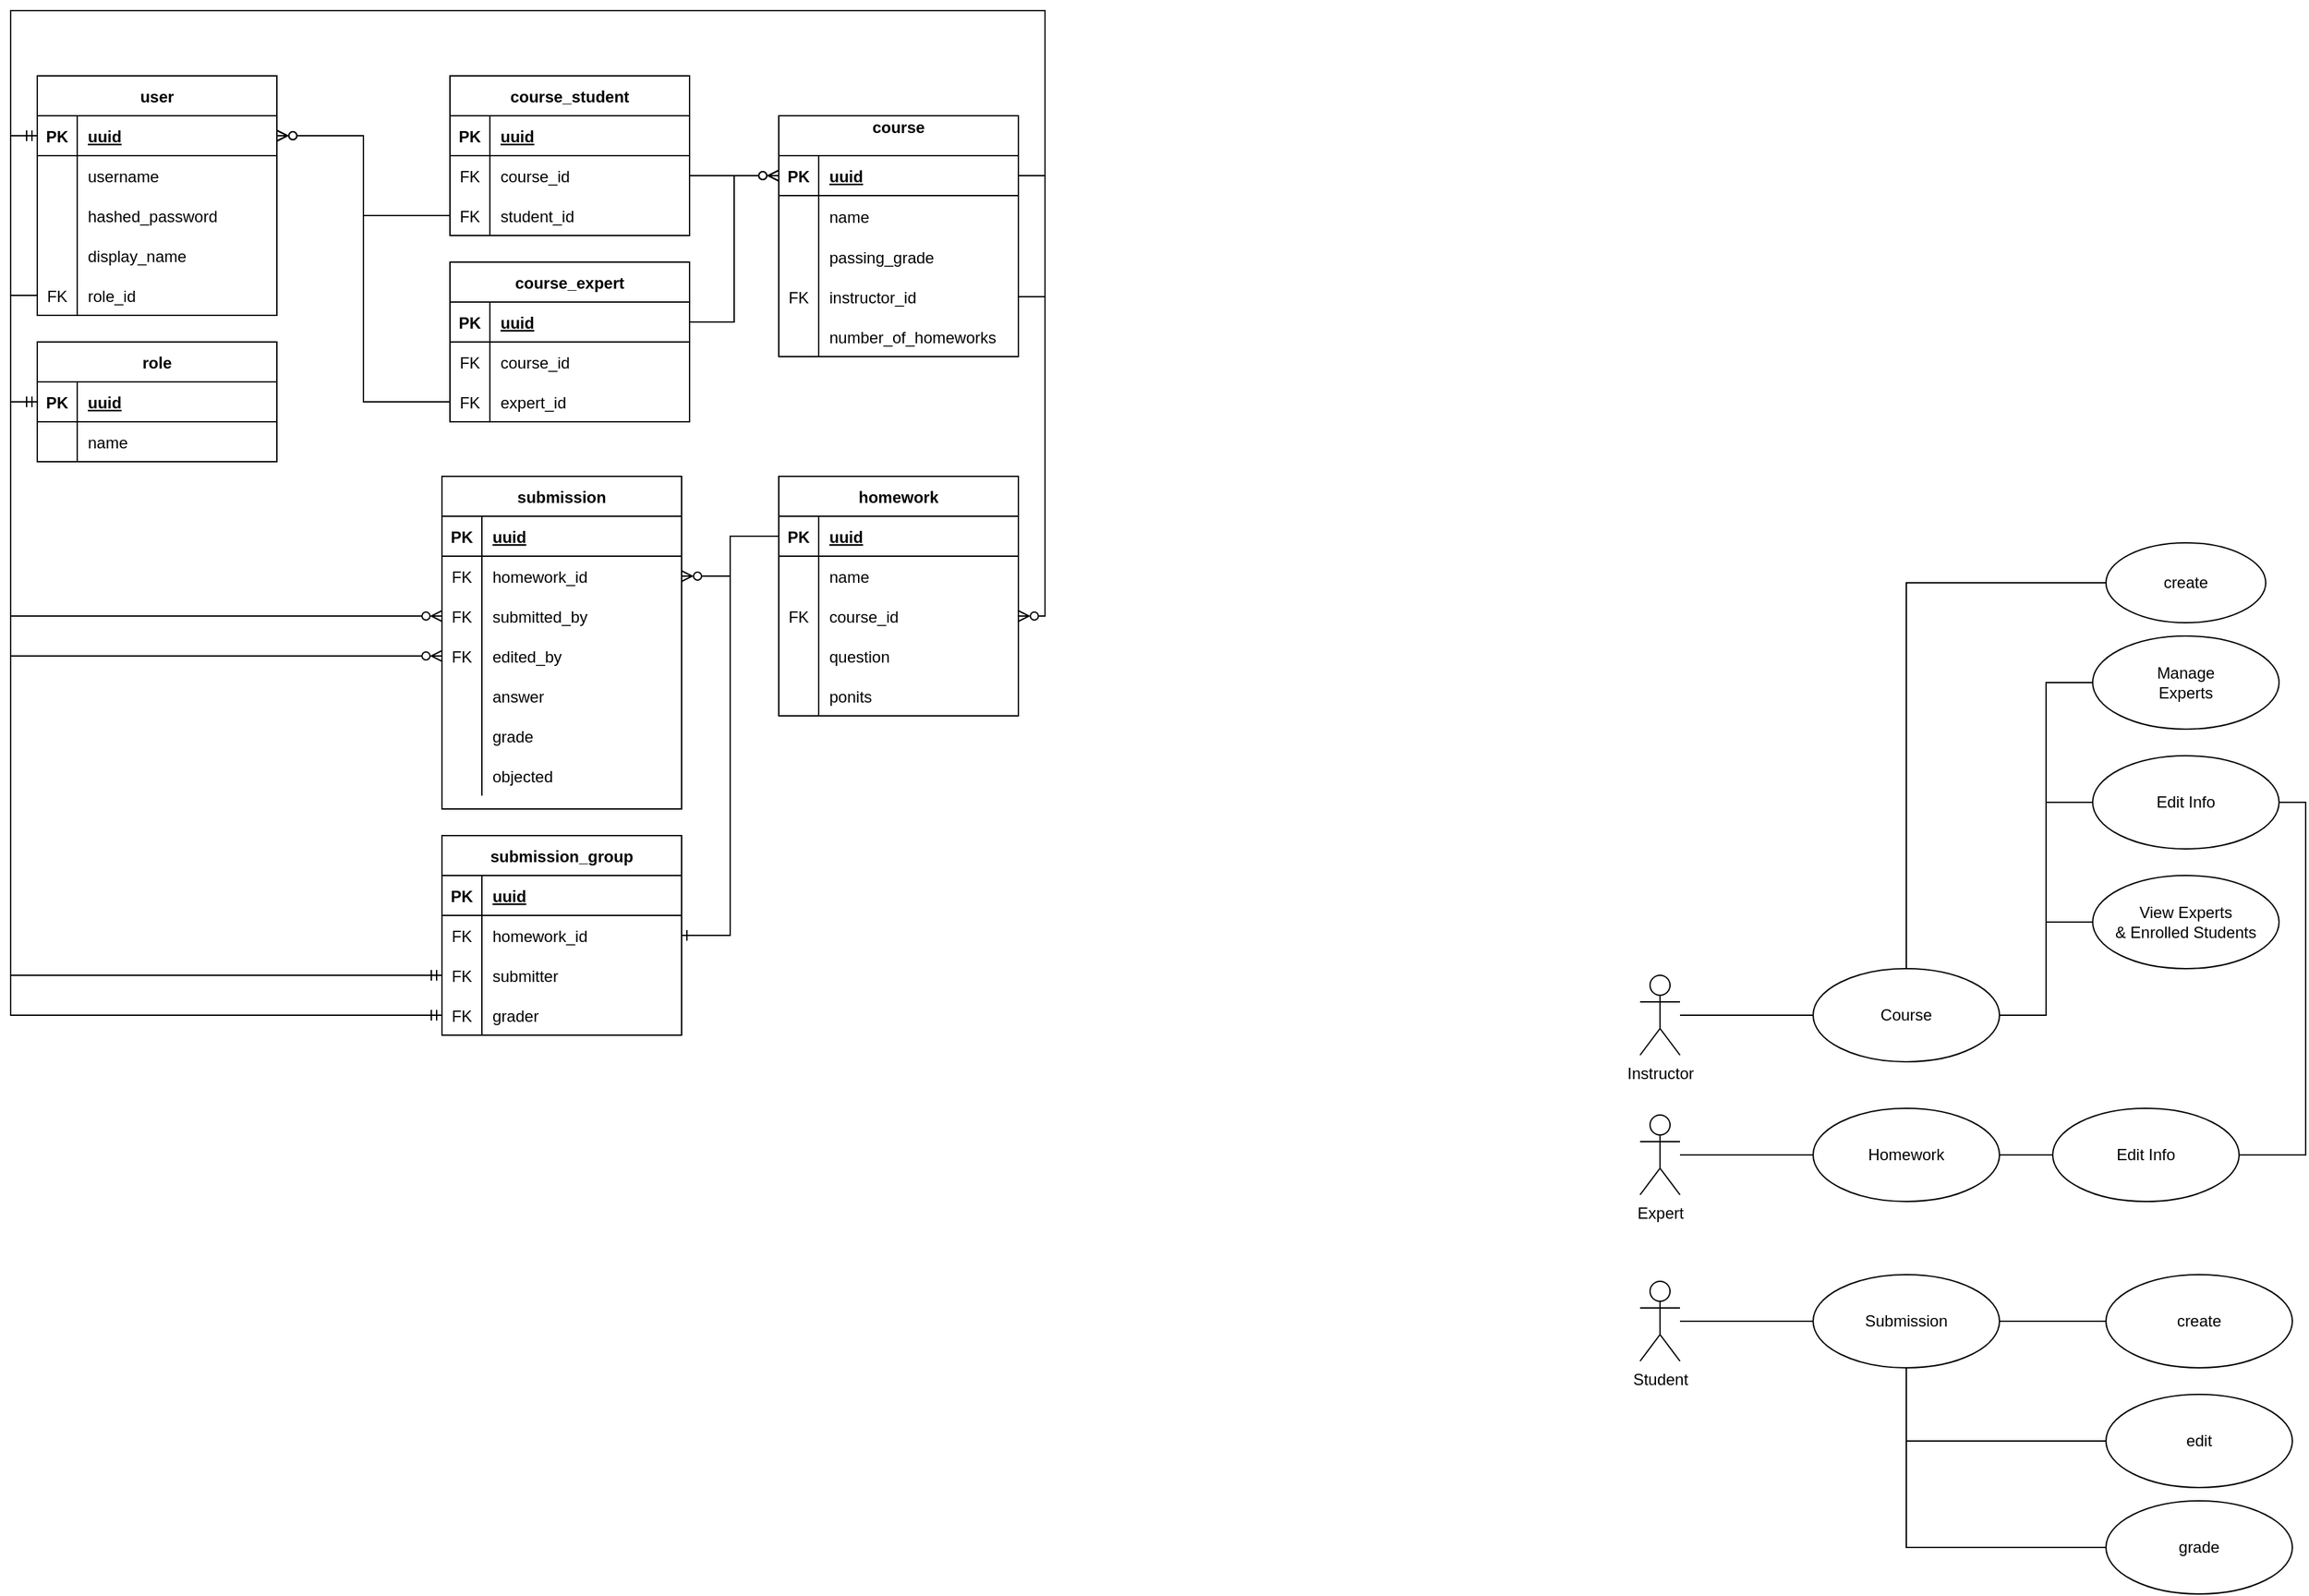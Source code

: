 <mxfile version="20.7.4" type="device"><diagram id="tKeCWXlQhUnRT02YPwnr" name="Page-1"><mxGraphModel dx="1004" dy="656" grid="1" gridSize="10" guides="1" tooltips="1" connect="1" arrows="1" fold="1" page="1" pageScale="1" pageWidth="3300" pageHeight="2339" math="0" shadow="0"><root><mxCell id="0"/><mxCell id="1" parent="0"/><mxCell id="A6r-sDMCDDvzHQG4aJz3-1" value="user" style="shape=table;startSize=30;container=1;collapsible=1;childLayout=tableLayout;fixedRows=1;rowLines=0;fontStyle=1;align=center;resizeLast=1;" parent="1" vertex="1"><mxGeometry x="206" y="89" width="180" height="180" as="geometry"/></mxCell><mxCell id="A6r-sDMCDDvzHQG4aJz3-2" value="" style="shape=tableRow;horizontal=0;startSize=0;swimlaneHead=0;swimlaneBody=0;fillColor=none;collapsible=0;dropTarget=0;points=[[0,0.5],[1,0.5]];portConstraint=eastwest;top=0;left=0;right=0;bottom=1;" parent="A6r-sDMCDDvzHQG4aJz3-1" vertex="1"><mxGeometry y="30" width="180" height="30" as="geometry"/></mxCell><mxCell id="A6r-sDMCDDvzHQG4aJz3-3" value="PK" style="shape=partialRectangle;connectable=0;fillColor=none;top=0;left=0;bottom=0;right=0;fontStyle=1;overflow=hidden;" parent="A6r-sDMCDDvzHQG4aJz3-2" vertex="1"><mxGeometry width="30" height="30" as="geometry"><mxRectangle width="30" height="30" as="alternateBounds"/></mxGeometry></mxCell><mxCell id="A6r-sDMCDDvzHQG4aJz3-4" value="uuid" style="shape=partialRectangle;connectable=0;fillColor=none;top=0;left=0;bottom=0;right=0;align=left;spacingLeft=6;fontStyle=5;overflow=hidden;" parent="A6r-sDMCDDvzHQG4aJz3-2" vertex="1"><mxGeometry x="30" width="150" height="30" as="geometry"><mxRectangle width="150" height="30" as="alternateBounds"/></mxGeometry></mxCell><mxCell id="A6r-sDMCDDvzHQG4aJz3-5" value="" style="shape=tableRow;horizontal=0;startSize=0;swimlaneHead=0;swimlaneBody=0;fillColor=none;collapsible=0;dropTarget=0;points=[[0,0.5],[1,0.5]];portConstraint=eastwest;top=0;left=0;right=0;bottom=0;" parent="A6r-sDMCDDvzHQG4aJz3-1" vertex="1"><mxGeometry y="60" width="180" height="30" as="geometry"/></mxCell><mxCell id="A6r-sDMCDDvzHQG4aJz3-6" value="" style="shape=partialRectangle;connectable=0;fillColor=none;top=0;left=0;bottom=0;right=0;editable=1;overflow=hidden;" parent="A6r-sDMCDDvzHQG4aJz3-5" vertex="1"><mxGeometry width="30" height="30" as="geometry"><mxRectangle width="30" height="30" as="alternateBounds"/></mxGeometry></mxCell><mxCell id="A6r-sDMCDDvzHQG4aJz3-7" value="username" style="shape=partialRectangle;connectable=0;fillColor=none;top=0;left=0;bottom=0;right=0;align=left;spacingLeft=6;overflow=hidden;" parent="A6r-sDMCDDvzHQG4aJz3-5" vertex="1"><mxGeometry x="30" width="150" height="30" as="geometry"><mxRectangle width="150" height="30" as="alternateBounds"/></mxGeometry></mxCell><mxCell id="A6r-sDMCDDvzHQG4aJz3-8" value="" style="shape=tableRow;horizontal=0;startSize=0;swimlaneHead=0;swimlaneBody=0;fillColor=none;collapsible=0;dropTarget=0;points=[[0,0.5],[1,0.5]];portConstraint=eastwest;top=0;left=0;right=0;bottom=0;" parent="A6r-sDMCDDvzHQG4aJz3-1" vertex="1"><mxGeometry y="90" width="180" height="30" as="geometry"/></mxCell><mxCell id="A6r-sDMCDDvzHQG4aJz3-9" value="" style="shape=partialRectangle;connectable=0;fillColor=none;top=0;left=0;bottom=0;right=0;editable=1;overflow=hidden;" parent="A6r-sDMCDDvzHQG4aJz3-8" vertex="1"><mxGeometry width="30" height="30" as="geometry"><mxRectangle width="30" height="30" as="alternateBounds"/></mxGeometry></mxCell><mxCell id="A6r-sDMCDDvzHQG4aJz3-10" value="hashed_password" style="shape=partialRectangle;connectable=0;fillColor=none;top=0;left=0;bottom=0;right=0;align=left;spacingLeft=6;overflow=hidden;" parent="A6r-sDMCDDvzHQG4aJz3-8" vertex="1"><mxGeometry x="30" width="150" height="30" as="geometry"><mxRectangle width="150" height="30" as="alternateBounds"/></mxGeometry></mxCell><mxCell id="A6r-sDMCDDvzHQG4aJz3-11" value="" style="shape=tableRow;horizontal=0;startSize=0;swimlaneHead=0;swimlaneBody=0;fillColor=none;collapsible=0;dropTarget=0;points=[[0,0.5],[1,0.5]];portConstraint=eastwest;top=0;left=0;right=0;bottom=0;" parent="A6r-sDMCDDvzHQG4aJz3-1" vertex="1"><mxGeometry y="120" width="180" height="30" as="geometry"/></mxCell><mxCell id="A6r-sDMCDDvzHQG4aJz3-12" value="" style="shape=partialRectangle;connectable=0;fillColor=none;top=0;left=0;bottom=0;right=0;editable=1;overflow=hidden;" parent="A6r-sDMCDDvzHQG4aJz3-11" vertex="1"><mxGeometry width="30" height="30" as="geometry"><mxRectangle width="30" height="30" as="alternateBounds"/></mxGeometry></mxCell><mxCell id="A6r-sDMCDDvzHQG4aJz3-13" value="display_name" style="shape=partialRectangle;connectable=0;fillColor=none;top=0;left=0;bottom=0;right=0;align=left;spacingLeft=6;overflow=hidden;" parent="A6r-sDMCDDvzHQG4aJz3-11" vertex="1"><mxGeometry x="30" width="150" height="30" as="geometry"><mxRectangle width="150" height="30" as="alternateBounds"/></mxGeometry></mxCell><mxCell id="A6r-sDMCDDvzHQG4aJz3-14" style="shape=tableRow;horizontal=0;startSize=0;swimlaneHead=0;swimlaneBody=0;fillColor=none;collapsible=0;dropTarget=0;points=[[0,0.5],[1,0.5]];portConstraint=eastwest;top=0;left=0;right=0;bottom=0;" parent="A6r-sDMCDDvzHQG4aJz3-1" vertex="1"><mxGeometry y="150" width="180" height="30" as="geometry"/></mxCell><mxCell id="A6r-sDMCDDvzHQG4aJz3-15" value="FK" style="shape=partialRectangle;connectable=0;fillColor=none;top=0;left=0;bottom=0;right=0;editable=1;overflow=hidden;" parent="A6r-sDMCDDvzHQG4aJz3-14" vertex="1"><mxGeometry width="30" height="30" as="geometry"><mxRectangle width="30" height="30" as="alternateBounds"/></mxGeometry></mxCell><mxCell id="A6r-sDMCDDvzHQG4aJz3-16" value="role_id" style="shape=partialRectangle;connectable=0;fillColor=none;top=0;left=0;bottom=0;right=0;align=left;spacingLeft=6;overflow=hidden;" parent="A6r-sDMCDDvzHQG4aJz3-14" vertex="1"><mxGeometry x="30" width="150" height="30" as="geometry"><mxRectangle width="150" height="30" as="alternateBounds"/></mxGeometry></mxCell><mxCell id="A6r-sDMCDDvzHQG4aJz3-17" value="role" style="shape=table;startSize=30;container=1;collapsible=1;childLayout=tableLayout;fixedRows=1;rowLines=0;fontStyle=1;align=center;resizeLast=1;" parent="1" vertex="1"><mxGeometry x="206" y="289" width="180" height="90" as="geometry"/></mxCell><mxCell id="A6r-sDMCDDvzHQG4aJz3-18" value="" style="shape=tableRow;horizontal=0;startSize=0;swimlaneHead=0;swimlaneBody=0;fillColor=none;collapsible=0;dropTarget=0;points=[[0,0.5],[1,0.5]];portConstraint=eastwest;top=0;left=0;right=0;bottom=1;" parent="A6r-sDMCDDvzHQG4aJz3-17" vertex="1"><mxGeometry y="30" width="180" height="30" as="geometry"/></mxCell><mxCell id="A6r-sDMCDDvzHQG4aJz3-19" value="PK" style="shape=partialRectangle;connectable=0;fillColor=none;top=0;left=0;bottom=0;right=0;fontStyle=1;overflow=hidden;" parent="A6r-sDMCDDvzHQG4aJz3-18" vertex="1"><mxGeometry width="30" height="30" as="geometry"><mxRectangle width="30" height="30" as="alternateBounds"/></mxGeometry></mxCell><mxCell id="A6r-sDMCDDvzHQG4aJz3-20" value="uuid" style="shape=partialRectangle;connectable=0;fillColor=none;top=0;left=0;bottom=0;right=0;align=left;spacingLeft=6;fontStyle=5;overflow=hidden;" parent="A6r-sDMCDDvzHQG4aJz3-18" vertex="1"><mxGeometry x="30" width="150" height="30" as="geometry"><mxRectangle width="150" height="30" as="alternateBounds"/></mxGeometry></mxCell><mxCell id="A6r-sDMCDDvzHQG4aJz3-21" value="" style="shape=tableRow;horizontal=0;startSize=0;swimlaneHead=0;swimlaneBody=0;fillColor=none;collapsible=0;dropTarget=0;points=[[0,0.5],[1,0.5]];portConstraint=eastwest;top=0;left=0;right=0;bottom=0;" parent="A6r-sDMCDDvzHQG4aJz3-17" vertex="1"><mxGeometry y="60" width="180" height="30" as="geometry"/></mxCell><mxCell id="A6r-sDMCDDvzHQG4aJz3-22" value="" style="shape=partialRectangle;connectable=0;fillColor=none;top=0;left=0;bottom=0;right=0;editable=1;overflow=hidden;" parent="A6r-sDMCDDvzHQG4aJz3-21" vertex="1"><mxGeometry width="30" height="30" as="geometry"><mxRectangle width="30" height="30" as="alternateBounds"/></mxGeometry></mxCell><mxCell id="A6r-sDMCDDvzHQG4aJz3-23" value="name" style="shape=partialRectangle;connectable=0;fillColor=none;top=0;left=0;bottom=0;right=0;align=left;spacingLeft=6;overflow=hidden;" parent="A6r-sDMCDDvzHQG4aJz3-21" vertex="1"><mxGeometry x="30" width="150" height="30" as="geometry"><mxRectangle width="150" height="30" as="alternateBounds"/></mxGeometry></mxCell><mxCell id="A6r-sDMCDDvzHQG4aJz3-31" value="course&#10;" style="shape=table;startSize=30;container=1;collapsible=1;childLayout=tableLayout;fixedRows=1;rowLines=0;fontStyle=1;align=center;resizeLast=1;" parent="1" vertex="1"><mxGeometry x="763" y="119" width="180" height="181" as="geometry"/></mxCell><mxCell id="A6r-sDMCDDvzHQG4aJz3-32" value="" style="shape=tableRow;horizontal=0;startSize=0;swimlaneHead=0;swimlaneBody=0;fillColor=none;collapsible=0;dropTarget=0;points=[[0,0.5],[1,0.5]];portConstraint=eastwest;top=0;left=0;right=0;bottom=1;" parent="A6r-sDMCDDvzHQG4aJz3-31" vertex="1"><mxGeometry y="30" width="180" height="30" as="geometry"/></mxCell><mxCell id="A6r-sDMCDDvzHQG4aJz3-33" value="PK" style="shape=partialRectangle;connectable=0;fillColor=none;top=0;left=0;bottom=0;right=0;fontStyle=1;overflow=hidden;" parent="A6r-sDMCDDvzHQG4aJz3-32" vertex="1"><mxGeometry width="30" height="30" as="geometry"><mxRectangle width="30" height="30" as="alternateBounds"/></mxGeometry></mxCell><mxCell id="A6r-sDMCDDvzHQG4aJz3-34" value="uuid" style="shape=partialRectangle;connectable=0;fillColor=none;top=0;left=0;bottom=0;right=0;align=left;spacingLeft=6;fontStyle=5;overflow=hidden;" parent="A6r-sDMCDDvzHQG4aJz3-32" vertex="1"><mxGeometry x="30" width="150" height="30" as="geometry"><mxRectangle width="150" height="30" as="alternateBounds"/></mxGeometry></mxCell><mxCell id="A6r-sDMCDDvzHQG4aJz3-35" value="" style="shape=tableRow;horizontal=0;startSize=0;swimlaneHead=0;swimlaneBody=0;fillColor=none;collapsible=0;dropTarget=0;points=[[0,0.5],[1,0.5]];portConstraint=eastwest;top=0;left=0;right=0;bottom=0;" parent="A6r-sDMCDDvzHQG4aJz3-31" vertex="1"><mxGeometry y="60" width="180" height="31" as="geometry"/></mxCell><mxCell id="A6r-sDMCDDvzHQG4aJz3-36" value="" style="shape=partialRectangle;connectable=0;fillColor=none;top=0;left=0;bottom=0;right=0;editable=1;overflow=hidden;" parent="A6r-sDMCDDvzHQG4aJz3-35" vertex="1"><mxGeometry width="30" height="31" as="geometry"><mxRectangle width="30" height="31" as="alternateBounds"/></mxGeometry></mxCell><mxCell id="A6r-sDMCDDvzHQG4aJz3-37" value="name" style="shape=partialRectangle;connectable=0;fillColor=none;top=0;left=0;bottom=0;right=0;align=left;spacingLeft=6;overflow=hidden;" parent="A6r-sDMCDDvzHQG4aJz3-35" vertex="1"><mxGeometry x="30" width="150" height="31" as="geometry"><mxRectangle width="150" height="31" as="alternateBounds"/></mxGeometry></mxCell><mxCell id="_UgWZKXhQteQjIG4ztjj-4" style="shape=tableRow;horizontal=0;startSize=0;swimlaneHead=0;swimlaneBody=0;fillColor=none;collapsible=0;dropTarget=0;points=[[0,0.5],[1,0.5]];portConstraint=eastwest;top=0;left=0;right=0;bottom=0;" parent="A6r-sDMCDDvzHQG4aJz3-31" vertex="1"><mxGeometry y="91" width="180" height="30" as="geometry"/></mxCell><mxCell id="_UgWZKXhQteQjIG4ztjj-5" style="shape=partialRectangle;connectable=0;fillColor=none;top=0;left=0;bottom=0;right=0;editable=1;overflow=hidden;" parent="_UgWZKXhQteQjIG4ztjj-4" vertex="1"><mxGeometry width="30" height="30" as="geometry"><mxRectangle width="30" height="30" as="alternateBounds"/></mxGeometry></mxCell><mxCell id="_UgWZKXhQteQjIG4ztjj-6" value="passing_grade" style="shape=partialRectangle;connectable=0;fillColor=none;top=0;left=0;bottom=0;right=0;align=left;spacingLeft=6;overflow=hidden;" parent="_UgWZKXhQteQjIG4ztjj-4" vertex="1"><mxGeometry x="30" width="150" height="30" as="geometry"><mxRectangle width="150" height="30" as="alternateBounds"/></mxGeometry></mxCell><mxCell id="_UgWZKXhQteQjIG4ztjj-7" style="shape=tableRow;horizontal=0;startSize=0;swimlaneHead=0;swimlaneBody=0;fillColor=none;collapsible=0;dropTarget=0;points=[[0,0.5],[1,0.5]];portConstraint=eastwest;top=0;left=0;right=0;bottom=0;" parent="A6r-sDMCDDvzHQG4aJz3-31" vertex="1"><mxGeometry y="121" width="180" height="30" as="geometry"/></mxCell><mxCell id="_UgWZKXhQteQjIG4ztjj-8" value="FK" style="shape=partialRectangle;connectable=0;fillColor=none;top=0;left=0;bottom=0;right=0;editable=1;overflow=hidden;" parent="_UgWZKXhQteQjIG4ztjj-7" vertex="1"><mxGeometry width="30" height="30" as="geometry"><mxRectangle width="30" height="30" as="alternateBounds"/></mxGeometry></mxCell><mxCell id="_UgWZKXhQteQjIG4ztjj-9" value="instructor_id" style="shape=partialRectangle;connectable=0;fillColor=none;top=0;left=0;bottom=0;right=0;align=left;spacingLeft=6;overflow=hidden;" parent="_UgWZKXhQteQjIG4ztjj-7" vertex="1"><mxGeometry x="30" width="150" height="30" as="geometry"><mxRectangle width="150" height="30" as="alternateBounds"/></mxGeometry></mxCell><mxCell id="_UgWZKXhQteQjIG4ztjj-11" style="shape=tableRow;horizontal=0;startSize=0;swimlaneHead=0;swimlaneBody=0;fillColor=none;collapsible=0;dropTarget=0;points=[[0,0.5],[1,0.5]];portConstraint=eastwest;top=0;left=0;right=0;bottom=0;" parent="A6r-sDMCDDvzHQG4aJz3-31" vertex="1"><mxGeometry y="151" width="180" height="30" as="geometry"/></mxCell><mxCell id="_UgWZKXhQteQjIG4ztjj-12" style="shape=partialRectangle;connectable=0;fillColor=none;top=0;left=0;bottom=0;right=0;editable=1;overflow=hidden;" parent="_UgWZKXhQteQjIG4ztjj-11" vertex="1"><mxGeometry width="30" height="30" as="geometry"><mxRectangle width="30" height="30" as="alternateBounds"/></mxGeometry></mxCell><mxCell id="_UgWZKXhQteQjIG4ztjj-13" value="number_of_homeworks" style="shape=partialRectangle;connectable=0;fillColor=none;top=0;left=0;bottom=0;right=0;align=left;spacingLeft=6;overflow=hidden;" parent="_UgWZKXhQteQjIG4ztjj-11" vertex="1"><mxGeometry x="30" width="150" height="30" as="geometry"><mxRectangle width="150" height="30" as="alternateBounds"/></mxGeometry></mxCell><mxCell id="A6r-sDMCDDvzHQG4aJz3-44" value="course_student" style="shape=table;startSize=30;container=1;collapsible=1;childLayout=tableLayout;fixedRows=1;rowLines=0;fontStyle=1;align=center;resizeLast=1;" parent="1" vertex="1"><mxGeometry x="516" y="89" width="180" height="120" as="geometry"/></mxCell><mxCell id="A6r-sDMCDDvzHQG4aJz3-45" value="" style="shape=tableRow;horizontal=0;startSize=0;swimlaneHead=0;swimlaneBody=0;fillColor=none;collapsible=0;dropTarget=0;points=[[0,0.5],[1,0.5]];portConstraint=eastwest;top=0;left=0;right=0;bottom=1;" parent="A6r-sDMCDDvzHQG4aJz3-44" vertex="1"><mxGeometry y="30" width="180" height="30" as="geometry"/></mxCell><mxCell id="A6r-sDMCDDvzHQG4aJz3-46" value="PK" style="shape=partialRectangle;connectable=0;fillColor=none;top=0;left=0;bottom=0;right=0;fontStyle=1;overflow=hidden;" parent="A6r-sDMCDDvzHQG4aJz3-45" vertex="1"><mxGeometry width="30" height="30" as="geometry"><mxRectangle width="30" height="30" as="alternateBounds"/></mxGeometry></mxCell><mxCell id="A6r-sDMCDDvzHQG4aJz3-47" value="uuid" style="shape=partialRectangle;connectable=0;fillColor=none;top=0;left=0;bottom=0;right=0;align=left;spacingLeft=6;fontStyle=5;overflow=hidden;" parent="A6r-sDMCDDvzHQG4aJz3-45" vertex="1"><mxGeometry x="30" width="150" height="30" as="geometry"><mxRectangle width="150" height="30" as="alternateBounds"/></mxGeometry></mxCell><mxCell id="A6r-sDMCDDvzHQG4aJz3-48" value="" style="shape=tableRow;horizontal=0;startSize=0;swimlaneHead=0;swimlaneBody=0;fillColor=none;collapsible=0;dropTarget=0;points=[[0,0.5],[1,0.5]];portConstraint=eastwest;top=0;left=0;right=0;bottom=0;" parent="A6r-sDMCDDvzHQG4aJz3-44" vertex="1"><mxGeometry y="60" width="180" height="30" as="geometry"/></mxCell><mxCell id="A6r-sDMCDDvzHQG4aJz3-49" value="FK" style="shape=partialRectangle;connectable=0;fillColor=none;top=0;left=0;bottom=0;right=0;editable=1;overflow=hidden;" parent="A6r-sDMCDDvzHQG4aJz3-48" vertex="1"><mxGeometry width="30" height="30" as="geometry"><mxRectangle width="30" height="30" as="alternateBounds"/></mxGeometry></mxCell><mxCell id="A6r-sDMCDDvzHQG4aJz3-50" value="course_id" style="shape=partialRectangle;connectable=0;fillColor=none;top=0;left=0;bottom=0;right=0;align=left;spacingLeft=6;overflow=hidden;" parent="A6r-sDMCDDvzHQG4aJz3-48" vertex="1"><mxGeometry x="30" width="150" height="30" as="geometry"><mxRectangle width="150" height="30" as="alternateBounds"/></mxGeometry></mxCell><mxCell id="A6r-sDMCDDvzHQG4aJz3-51" value="" style="shape=tableRow;horizontal=0;startSize=0;swimlaneHead=0;swimlaneBody=0;fillColor=none;collapsible=0;dropTarget=0;points=[[0,0.5],[1,0.5]];portConstraint=eastwest;top=0;left=0;right=0;bottom=0;" parent="A6r-sDMCDDvzHQG4aJz3-44" vertex="1"><mxGeometry y="90" width="180" height="30" as="geometry"/></mxCell><mxCell id="A6r-sDMCDDvzHQG4aJz3-52" value="FK" style="shape=partialRectangle;connectable=0;fillColor=none;top=0;left=0;bottom=0;right=0;editable=1;overflow=hidden;" parent="A6r-sDMCDDvzHQG4aJz3-51" vertex="1"><mxGeometry width="30" height="30" as="geometry"><mxRectangle width="30" height="30" as="alternateBounds"/></mxGeometry></mxCell><mxCell id="A6r-sDMCDDvzHQG4aJz3-53" value="student_id" style="shape=partialRectangle;connectable=0;fillColor=none;top=0;left=0;bottom=0;right=0;align=left;spacingLeft=6;overflow=hidden;" parent="A6r-sDMCDDvzHQG4aJz3-51" vertex="1"><mxGeometry x="30" width="150" height="30" as="geometry"><mxRectangle width="150" height="30" as="alternateBounds"/></mxGeometry></mxCell><mxCell id="A6r-sDMCDDvzHQG4aJz3-57" value="course_expert" style="shape=table;startSize=30;container=1;collapsible=1;childLayout=tableLayout;fixedRows=1;rowLines=0;fontStyle=1;align=center;resizeLast=1;" parent="1" vertex="1"><mxGeometry x="516" y="229" width="180" height="120" as="geometry"/></mxCell><mxCell id="A6r-sDMCDDvzHQG4aJz3-58" value="" style="shape=tableRow;horizontal=0;startSize=0;swimlaneHead=0;swimlaneBody=0;fillColor=none;collapsible=0;dropTarget=0;points=[[0,0.5],[1,0.5]];portConstraint=eastwest;top=0;left=0;right=0;bottom=1;" parent="A6r-sDMCDDvzHQG4aJz3-57" vertex="1"><mxGeometry y="30" width="180" height="30" as="geometry"/></mxCell><mxCell id="A6r-sDMCDDvzHQG4aJz3-59" value="PK" style="shape=partialRectangle;connectable=0;fillColor=none;top=0;left=0;bottom=0;right=0;fontStyle=1;overflow=hidden;" parent="A6r-sDMCDDvzHQG4aJz3-58" vertex="1"><mxGeometry width="30" height="30" as="geometry"><mxRectangle width="30" height="30" as="alternateBounds"/></mxGeometry></mxCell><mxCell id="A6r-sDMCDDvzHQG4aJz3-60" value="uuid" style="shape=partialRectangle;connectable=0;fillColor=none;top=0;left=0;bottom=0;right=0;align=left;spacingLeft=6;fontStyle=5;overflow=hidden;" parent="A6r-sDMCDDvzHQG4aJz3-58" vertex="1"><mxGeometry x="30" width="150" height="30" as="geometry"><mxRectangle width="150" height="30" as="alternateBounds"/></mxGeometry></mxCell><mxCell id="A6r-sDMCDDvzHQG4aJz3-61" value="" style="shape=tableRow;horizontal=0;startSize=0;swimlaneHead=0;swimlaneBody=0;fillColor=none;collapsible=0;dropTarget=0;points=[[0,0.5],[1,0.5]];portConstraint=eastwest;top=0;left=0;right=0;bottom=0;" parent="A6r-sDMCDDvzHQG4aJz3-57" vertex="1"><mxGeometry y="60" width="180" height="30" as="geometry"/></mxCell><mxCell id="A6r-sDMCDDvzHQG4aJz3-62" value="FK" style="shape=partialRectangle;connectable=0;fillColor=none;top=0;left=0;bottom=0;right=0;editable=1;overflow=hidden;" parent="A6r-sDMCDDvzHQG4aJz3-61" vertex="1"><mxGeometry width="30" height="30" as="geometry"><mxRectangle width="30" height="30" as="alternateBounds"/></mxGeometry></mxCell><mxCell id="A6r-sDMCDDvzHQG4aJz3-63" value="course_id" style="shape=partialRectangle;connectable=0;fillColor=none;top=0;left=0;bottom=0;right=0;align=left;spacingLeft=6;overflow=hidden;" parent="A6r-sDMCDDvzHQG4aJz3-61" vertex="1"><mxGeometry x="30" width="150" height="30" as="geometry"><mxRectangle width="150" height="30" as="alternateBounds"/></mxGeometry></mxCell><mxCell id="A6r-sDMCDDvzHQG4aJz3-64" value="" style="shape=tableRow;horizontal=0;startSize=0;swimlaneHead=0;swimlaneBody=0;fillColor=none;collapsible=0;dropTarget=0;points=[[0,0.5],[1,0.5]];portConstraint=eastwest;top=0;left=0;right=0;bottom=0;" parent="A6r-sDMCDDvzHQG4aJz3-57" vertex="1"><mxGeometry y="90" width="180" height="30" as="geometry"/></mxCell><mxCell id="A6r-sDMCDDvzHQG4aJz3-65" value="FK" style="shape=partialRectangle;connectable=0;fillColor=none;top=0;left=0;bottom=0;right=0;editable=1;overflow=hidden;" parent="A6r-sDMCDDvzHQG4aJz3-64" vertex="1"><mxGeometry width="30" height="30" as="geometry"><mxRectangle width="30" height="30" as="alternateBounds"/></mxGeometry></mxCell><mxCell id="A6r-sDMCDDvzHQG4aJz3-66" value="expert_id" style="shape=partialRectangle;connectable=0;fillColor=none;top=0;left=0;bottom=0;right=0;align=left;spacingLeft=6;overflow=hidden;" parent="A6r-sDMCDDvzHQG4aJz3-64" vertex="1"><mxGeometry x="30" width="150" height="30" as="geometry"><mxRectangle width="150" height="30" as="alternateBounds"/></mxGeometry></mxCell><mxCell id="A6r-sDMCDDvzHQG4aJz3-70" style="edgeStyle=orthogonalEdgeStyle;rounded=0;orthogonalLoop=1;jettySize=auto;html=1;exitX=1;exitY=0.5;exitDx=0;exitDy=0;entryX=0;entryY=0.5;entryDx=0;entryDy=0;endArrow=ERzeroToMany;endFill=0;" parent="1" source="A6r-sDMCDDvzHQG4aJz3-48" target="A6r-sDMCDDvzHQG4aJz3-32" edge="1"><mxGeometry relative="1" as="geometry"/></mxCell><mxCell id="A6r-sDMCDDvzHQG4aJz3-71" style="edgeStyle=orthogonalEdgeStyle;rounded=0;orthogonalLoop=1;jettySize=auto;html=1;exitX=0;exitY=0.5;exitDx=0;exitDy=0;endArrow=ERzeroToMany;endFill=0;" parent="1" source="A6r-sDMCDDvzHQG4aJz3-51" target="A6r-sDMCDDvzHQG4aJz3-2" edge="1"><mxGeometry relative="1" as="geometry"/></mxCell><mxCell id="A6r-sDMCDDvzHQG4aJz3-72" style="edgeStyle=orthogonalEdgeStyle;rounded=0;orthogonalLoop=1;jettySize=auto;html=1;exitX=1;exitY=0.5;exitDx=0;exitDy=0;entryX=0;entryY=0.5;entryDx=0;entryDy=0;endArrow=ERzeroToMany;endFill=0;" parent="1" source="A6r-sDMCDDvzHQG4aJz3-58" target="A6r-sDMCDDvzHQG4aJz3-32" edge="1"><mxGeometry relative="1" as="geometry"/></mxCell><mxCell id="A6r-sDMCDDvzHQG4aJz3-73" style="edgeStyle=orthogonalEdgeStyle;rounded=0;orthogonalLoop=1;jettySize=auto;html=1;exitX=0;exitY=0.5;exitDx=0;exitDy=0;entryX=1;entryY=0.5;entryDx=0;entryDy=0;endArrow=ERzeroToMany;endFill=0;" parent="1" source="A6r-sDMCDDvzHQG4aJz3-64" target="A6r-sDMCDDvzHQG4aJz3-2" edge="1"><mxGeometry relative="1" as="geometry"/></mxCell><mxCell id="A6r-sDMCDDvzHQG4aJz3-74" value="homework" style="shape=table;startSize=30;container=1;collapsible=1;childLayout=tableLayout;fixedRows=1;rowLines=0;fontStyle=1;align=center;resizeLast=1;" parent="1" vertex="1"><mxGeometry x="763" y="390" width="180" height="180" as="geometry"/></mxCell><mxCell id="A6r-sDMCDDvzHQG4aJz3-75" value="" style="shape=tableRow;horizontal=0;startSize=0;swimlaneHead=0;swimlaneBody=0;fillColor=none;collapsible=0;dropTarget=0;points=[[0,0.5],[1,0.5]];portConstraint=eastwest;top=0;left=0;right=0;bottom=1;" parent="A6r-sDMCDDvzHQG4aJz3-74" vertex="1"><mxGeometry y="30" width="180" height="30" as="geometry"/></mxCell><mxCell id="A6r-sDMCDDvzHQG4aJz3-76" value="PK" style="shape=partialRectangle;connectable=0;fillColor=none;top=0;left=0;bottom=0;right=0;fontStyle=1;overflow=hidden;" parent="A6r-sDMCDDvzHQG4aJz3-75" vertex="1"><mxGeometry width="30" height="30" as="geometry"><mxRectangle width="30" height="30" as="alternateBounds"/></mxGeometry></mxCell><mxCell id="A6r-sDMCDDvzHQG4aJz3-77" value="uuid" style="shape=partialRectangle;connectable=0;fillColor=none;top=0;left=0;bottom=0;right=0;align=left;spacingLeft=6;fontStyle=5;overflow=hidden;" parent="A6r-sDMCDDvzHQG4aJz3-75" vertex="1"><mxGeometry x="30" width="150" height="30" as="geometry"><mxRectangle width="150" height="30" as="alternateBounds"/></mxGeometry></mxCell><mxCell id="A6r-sDMCDDvzHQG4aJz3-78" value="" style="shape=tableRow;horizontal=0;startSize=0;swimlaneHead=0;swimlaneBody=0;fillColor=none;collapsible=0;dropTarget=0;points=[[0,0.5],[1,0.5]];portConstraint=eastwest;top=0;left=0;right=0;bottom=0;" parent="A6r-sDMCDDvzHQG4aJz3-74" vertex="1"><mxGeometry y="60" width="180" height="30" as="geometry"/></mxCell><mxCell id="A6r-sDMCDDvzHQG4aJz3-79" value="" style="shape=partialRectangle;connectable=0;fillColor=none;top=0;left=0;bottom=0;right=0;editable=1;overflow=hidden;" parent="A6r-sDMCDDvzHQG4aJz3-78" vertex="1"><mxGeometry width="30" height="30" as="geometry"><mxRectangle width="30" height="30" as="alternateBounds"/></mxGeometry></mxCell><mxCell id="A6r-sDMCDDvzHQG4aJz3-80" value="name" style="shape=partialRectangle;connectable=0;fillColor=none;top=0;left=0;bottom=0;right=0;align=left;spacingLeft=6;overflow=hidden;" parent="A6r-sDMCDDvzHQG4aJz3-78" vertex="1"><mxGeometry x="30" width="150" height="30" as="geometry"><mxRectangle width="150" height="30" as="alternateBounds"/></mxGeometry></mxCell><mxCell id="A6r-sDMCDDvzHQG4aJz3-81" value="" style="shape=tableRow;horizontal=0;startSize=0;swimlaneHead=0;swimlaneBody=0;fillColor=none;collapsible=0;dropTarget=0;points=[[0,0.5],[1,0.5]];portConstraint=eastwest;top=0;left=0;right=0;bottom=0;" parent="A6r-sDMCDDvzHQG4aJz3-74" vertex="1"><mxGeometry y="90" width="180" height="30" as="geometry"/></mxCell><mxCell id="A6r-sDMCDDvzHQG4aJz3-82" value="FK" style="shape=partialRectangle;connectable=0;fillColor=none;top=0;left=0;bottom=0;right=0;editable=1;overflow=hidden;" parent="A6r-sDMCDDvzHQG4aJz3-81" vertex="1"><mxGeometry width="30" height="30" as="geometry"><mxRectangle width="30" height="30" as="alternateBounds"/></mxGeometry></mxCell><mxCell id="A6r-sDMCDDvzHQG4aJz3-83" value="course_id" style="shape=partialRectangle;connectable=0;fillColor=none;top=0;left=0;bottom=0;right=0;align=left;spacingLeft=6;overflow=hidden;" parent="A6r-sDMCDDvzHQG4aJz3-81" vertex="1"><mxGeometry x="30" width="150" height="30" as="geometry"><mxRectangle width="150" height="30" as="alternateBounds"/></mxGeometry></mxCell><mxCell id="_UgWZKXhQteQjIG4ztjj-14" style="shape=tableRow;horizontal=0;startSize=0;swimlaneHead=0;swimlaneBody=0;fillColor=none;collapsible=0;dropTarget=0;points=[[0,0.5],[1,0.5]];portConstraint=eastwest;top=0;left=0;right=0;bottom=0;" parent="A6r-sDMCDDvzHQG4aJz3-74" vertex="1"><mxGeometry y="120" width="180" height="30" as="geometry"/></mxCell><mxCell id="_UgWZKXhQteQjIG4ztjj-15" style="shape=partialRectangle;connectable=0;fillColor=none;top=0;left=0;bottom=0;right=0;editable=1;overflow=hidden;" parent="_UgWZKXhQteQjIG4ztjj-14" vertex="1"><mxGeometry width="30" height="30" as="geometry"><mxRectangle width="30" height="30" as="alternateBounds"/></mxGeometry></mxCell><mxCell id="_UgWZKXhQteQjIG4ztjj-16" value="question" style="shape=partialRectangle;connectable=0;fillColor=none;top=0;left=0;bottom=0;right=0;align=left;spacingLeft=6;overflow=hidden;" parent="_UgWZKXhQteQjIG4ztjj-14" vertex="1"><mxGeometry x="30" width="150" height="30" as="geometry"><mxRectangle width="150" height="30" as="alternateBounds"/></mxGeometry></mxCell><mxCell id="_UgWZKXhQteQjIG4ztjj-30" style="shape=tableRow;horizontal=0;startSize=0;swimlaneHead=0;swimlaneBody=0;fillColor=none;collapsible=0;dropTarget=0;points=[[0,0.5],[1,0.5]];portConstraint=eastwest;top=0;left=0;right=0;bottom=0;" parent="A6r-sDMCDDvzHQG4aJz3-74" vertex="1"><mxGeometry y="150" width="180" height="30" as="geometry"/></mxCell><mxCell id="_UgWZKXhQteQjIG4ztjj-31" style="shape=partialRectangle;connectable=0;fillColor=none;top=0;left=0;bottom=0;right=0;editable=1;overflow=hidden;" parent="_UgWZKXhQteQjIG4ztjj-30" vertex="1"><mxGeometry width="30" height="30" as="geometry"><mxRectangle width="30" height="30" as="alternateBounds"/></mxGeometry></mxCell><mxCell id="_UgWZKXhQteQjIG4ztjj-32" value="ponits" style="shape=partialRectangle;connectable=0;fillColor=none;top=0;left=0;bottom=0;right=0;align=left;spacingLeft=6;overflow=hidden;" parent="_UgWZKXhQteQjIG4ztjj-30" vertex="1"><mxGeometry x="30" width="150" height="30" as="geometry"><mxRectangle width="150" height="30" as="alternateBounds"/></mxGeometry></mxCell><mxCell id="A6r-sDMCDDvzHQG4aJz3-108" style="edgeStyle=orthogonalEdgeStyle;rounded=0;orthogonalLoop=1;jettySize=auto;html=1;exitX=0;exitY=0.5;exitDx=0;exitDy=0;entryX=0;entryY=0.5;entryDx=0;entryDy=0;endArrow=ERmandOne;endFill=0;" parent="1" source="A6r-sDMCDDvzHQG4aJz3-14" target="A6r-sDMCDDvzHQG4aJz3-18" edge="1"><mxGeometry relative="1" as="geometry"/></mxCell><mxCell id="_UgWZKXhQteQjIG4ztjj-10" style="edgeStyle=orthogonalEdgeStyle;rounded=0;orthogonalLoop=1;jettySize=auto;html=1;exitX=1;exitY=0.5;exitDx=0;exitDy=0;entryX=0;entryY=0.5;entryDx=0;entryDy=0;endArrow=ERmandOne;endFill=0;" parent="1" source="_UgWZKXhQteQjIG4ztjj-7" target="A6r-sDMCDDvzHQG4aJz3-2" edge="1"><mxGeometry relative="1" as="geometry"><mxPoint x="440" y="-20" as="targetPoint"/><Array as="points"><mxPoint x="963" y="255"/><mxPoint x="963" y="40"/><mxPoint x="186" y="40"/><mxPoint x="186" y="134"/></Array></mxGeometry></mxCell><mxCell id="_UgWZKXhQteQjIG4ztjj-17" value="submission" style="shape=table;startSize=30;container=1;collapsible=1;childLayout=tableLayout;fixedRows=1;rowLines=0;fontStyle=1;align=center;resizeLast=1;" parent="1" vertex="1"><mxGeometry x="510" y="390" width="180" height="250" as="geometry"/></mxCell><mxCell id="_UgWZKXhQteQjIG4ztjj-18" value="" style="shape=tableRow;horizontal=0;startSize=0;swimlaneHead=0;swimlaneBody=0;fillColor=none;collapsible=0;dropTarget=0;points=[[0,0.5],[1,0.5]];portConstraint=eastwest;top=0;left=0;right=0;bottom=1;" parent="_UgWZKXhQteQjIG4ztjj-17" vertex="1"><mxGeometry y="30" width="180" height="30" as="geometry"/></mxCell><mxCell id="_UgWZKXhQteQjIG4ztjj-19" value="PK" style="shape=partialRectangle;connectable=0;fillColor=none;top=0;left=0;bottom=0;right=0;fontStyle=1;overflow=hidden;" parent="_UgWZKXhQteQjIG4ztjj-18" vertex="1"><mxGeometry width="30" height="30" as="geometry"><mxRectangle width="30" height="30" as="alternateBounds"/></mxGeometry></mxCell><mxCell id="_UgWZKXhQteQjIG4ztjj-20" value="uuid" style="shape=partialRectangle;connectable=0;fillColor=none;top=0;left=0;bottom=0;right=0;align=left;spacingLeft=6;fontStyle=5;overflow=hidden;" parent="_UgWZKXhQteQjIG4ztjj-18" vertex="1"><mxGeometry x="30" width="150" height="30" as="geometry"><mxRectangle width="150" height="30" as="alternateBounds"/></mxGeometry></mxCell><mxCell id="_UgWZKXhQteQjIG4ztjj-24" value="" style="shape=tableRow;horizontal=0;startSize=0;swimlaneHead=0;swimlaneBody=0;fillColor=none;collapsible=0;dropTarget=0;points=[[0,0.5],[1,0.5]];portConstraint=eastwest;top=0;left=0;right=0;bottom=0;" parent="_UgWZKXhQteQjIG4ztjj-17" vertex="1"><mxGeometry y="60" width="180" height="30" as="geometry"/></mxCell><mxCell id="_UgWZKXhQteQjIG4ztjj-25" value="FK" style="shape=partialRectangle;connectable=0;fillColor=none;top=0;left=0;bottom=0;right=0;editable=1;overflow=hidden;" parent="_UgWZKXhQteQjIG4ztjj-24" vertex="1"><mxGeometry width="30" height="30" as="geometry"><mxRectangle width="30" height="30" as="alternateBounds"/></mxGeometry></mxCell><mxCell id="_UgWZKXhQteQjIG4ztjj-26" value="homework_id" style="shape=partialRectangle;connectable=0;fillColor=none;top=0;left=0;bottom=0;right=0;align=left;spacingLeft=6;overflow=hidden;" parent="_UgWZKXhQteQjIG4ztjj-24" vertex="1"><mxGeometry x="30" width="150" height="30" as="geometry"><mxRectangle width="150" height="30" as="alternateBounds"/></mxGeometry></mxCell><mxCell id="_UgWZKXhQteQjIG4ztjj-21" value="" style="shape=tableRow;horizontal=0;startSize=0;swimlaneHead=0;swimlaneBody=0;fillColor=none;collapsible=0;dropTarget=0;points=[[0,0.5],[1,0.5]];portConstraint=eastwest;top=0;left=0;right=0;bottom=0;" parent="_UgWZKXhQteQjIG4ztjj-17" vertex="1"><mxGeometry y="90" width="180" height="30" as="geometry"/></mxCell><mxCell id="_UgWZKXhQteQjIG4ztjj-22" value="FK" style="shape=partialRectangle;connectable=0;fillColor=none;top=0;left=0;bottom=0;right=0;editable=1;overflow=hidden;" parent="_UgWZKXhQteQjIG4ztjj-21" vertex="1"><mxGeometry width="30" height="30" as="geometry"><mxRectangle width="30" height="30" as="alternateBounds"/></mxGeometry></mxCell><mxCell id="_UgWZKXhQteQjIG4ztjj-23" value="submitted_by" style="shape=partialRectangle;connectable=0;fillColor=none;top=0;left=0;bottom=0;right=0;align=left;spacingLeft=6;overflow=hidden;" parent="_UgWZKXhQteQjIG4ztjj-21" vertex="1"><mxGeometry x="30" width="150" height="30" as="geometry"><mxRectangle width="150" height="30" as="alternateBounds"/></mxGeometry></mxCell><mxCell id="_UgWZKXhQteQjIG4ztjj-36" style="shape=tableRow;horizontal=0;startSize=0;swimlaneHead=0;swimlaneBody=0;fillColor=none;collapsible=0;dropTarget=0;points=[[0,0.5],[1,0.5]];portConstraint=eastwest;top=0;left=0;right=0;bottom=0;" parent="_UgWZKXhQteQjIG4ztjj-17" vertex="1"><mxGeometry y="120" width="180" height="30" as="geometry"/></mxCell><mxCell id="_UgWZKXhQteQjIG4ztjj-37" value="FK" style="shape=partialRectangle;connectable=0;fillColor=none;top=0;left=0;bottom=0;right=0;editable=1;overflow=hidden;" parent="_UgWZKXhQteQjIG4ztjj-36" vertex="1"><mxGeometry width="30" height="30" as="geometry"><mxRectangle width="30" height="30" as="alternateBounds"/></mxGeometry></mxCell><mxCell id="_UgWZKXhQteQjIG4ztjj-38" value="edited_by" style="shape=partialRectangle;connectable=0;fillColor=none;top=0;left=0;bottom=0;right=0;align=left;spacingLeft=6;overflow=hidden;" parent="_UgWZKXhQteQjIG4ztjj-36" vertex="1"><mxGeometry x="30" width="150" height="30" as="geometry"><mxRectangle width="150" height="30" as="alternateBounds"/></mxGeometry></mxCell><mxCell id="_UgWZKXhQteQjIG4ztjj-27" value="" style="shape=tableRow;horizontal=0;startSize=0;swimlaneHead=0;swimlaneBody=0;fillColor=none;collapsible=0;dropTarget=0;points=[[0,0.5],[1,0.5]];portConstraint=eastwest;top=0;left=0;right=0;bottom=0;" parent="_UgWZKXhQteQjIG4ztjj-17" vertex="1"><mxGeometry y="150" width="180" height="30" as="geometry"/></mxCell><mxCell id="_UgWZKXhQteQjIG4ztjj-28" value="" style="shape=partialRectangle;connectable=0;fillColor=none;top=0;left=0;bottom=0;right=0;editable=1;overflow=hidden;" parent="_UgWZKXhQteQjIG4ztjj-27" vertex="1"><mxGeometry width="30" height="30" as="geometry"><mxRectangle width="30" height="30" as="alternateBounds"/></mxGeometry></mxCell><mxCell id="_UgWZKXhQteQjIG4ztjj-29" value="answer" style="shape=partialRectangle;connectable=0;fillColor=none;top=0;left=0;bottom=0;right=0;align=left;spacingLeft=6;overflow=hidden;" parent="_UgWZKXhQteQjIG4ztjj-27" vertex="1"><mxGeometry x="30" width="150" height="30" as="geometry"><mxRectangle width="150" height="30" as="alternateBounds"/></mxGeometry></mxCell><mxCell id="_UgWZKXhQteQjIG4ztjj-33" style="shape=tableRow;horizontal=0;startSize=0;swimlaneHead=0;swimlaneBody=0;fillColor=none;collapsible=0;dropTarget=0;points=[[0,0.5],[1,0.5]];portConstraint=eastwest;top=0;left=0;right=0;bottom=0;" parent="_UgWZKXhQteQjIG4ztjj-17" vertex="1"><mxGeometry y="180" width="180" height="30" as="geometry"/></mxCell><mxCell id="_UgWZKXhQteQjIG4ztjj-34" style="shape=partialRectangle;connectable=0;fillColor=none;top=0;left=0;bottom=0;right=0;editable=1;overflow=hidden;" parent="_UgWZKXhQteQjIG4ztjj-33" vertex="1"><mxGeometry width="30" height="30" as="geometry"><mxRectangle width="30" height="30" as="alternateBounds"/></mxGeometry></mxCell><mxCell id="_UgWZKXhQteQjIG4ztjj-35" value="grade" style="shape=partialRectangle;connectable=0;fillColor=none;top=0;left=0;bottom=0;right=0;align=left;spacingLeft=6;overflow=hidden;" parent="_UgWZKXhQteQjIG4ztjj-33" vertex="1"><mxGeometry x="30" width="150" height="30" as="geometry"><mxRectangle width="150" height="30" as="alternateBounds"/></mxGeometry></mxCell><mxCell id="_UgWZKXhQteQjIG4ztjj-40" style="shape=tableRow;horizontal=0;startSize=0;swimlaneHead=0;swimlaneBody=0;fillColor=none;collapsible=0;dropTarget=0;points=[[0,0.5],[1,0.5]];portConstraint=eastwest;top=0;left=0;right=0;bottom=0;" parent="_UgWZKXhQteQjIG4ztjj-17" vertex="1"><mxGeometry y="210" width="180" height="30" as="geometry"/></mxCell><mxCell id="_UgWZKXhQteQjIG4ztjj-41" style="shape=partialRectangle;connectable=0;fillColor=none;top=0;left=0;bottom=0;right=0;editable=1;overflow=hidden;" parent="_UgWZKXhQteQjIG4ztjj-40" vertex="1"><mxGeometry width="30" height="30" as="geometry"><mxRectangle width="30" height="30" as="alternateBounds"/></mxGeometry></mxCell><mxCell id="_UgWZKXhQteQjIG4ztjj-42" value="objected" style="shape=partialRectangle;connectable=0;fillColor=none;top=0;left=0;bottom=0;right=0;align=left;spacingLeft=6;overflow=hidden;" parent="_UgWZKXhQteQjIG4ztjj-40" vertex="1"><mxGeometry x="30" width="150" height="30" as="geometry"><mxRectangle width="150" height="30" as="alternateBounds"/></mxGeometry></mxCell><mxCell id="_UgWZKXhQteQjIG4ztjj-39" style="edgeStyle=orthogonalEdgeStyle;rounded=0;orthogonalLoop=1;jettySize=auto;html=1;exitX=1;exitY=0.5;exitDx=0;exitDy=0;entryX=1;entryY=0.5;entryDx=0;entryDy=0;endArrow=ERzeroToMany;endFill=0;" parent="1" source="A6r-sDMCDDvzHQG4aJz3-32" target="A6r-sDMCDDvzHQG4aJz3-81" edge="1"><mxGeometry relative="1" as="geometry"/></mxCell><mxCell id="_UgWZKXhQteQjIG4ztjj-43" style="edgeStyle=orthogonalEdgeStyle;rounded=0;orthogonalLoop=1;jettySize=auto;html=1;exitX=0;exitY=0.5;exitDx=0;exitDy=0;entryX=1;entryY=0.5;entryDx=0;entryDy=0;endArrow=ERzeroToMany;endFill=0;" parent="1" source="A6r-sDMCDDvzHQG4aJz3-75" target="_UgWZKXhQteQjIG4ztjj-24" edge="1"><mxGeometry relative="1" as="geometry"/></mxCell><mxCell id="_UgWZKXhQteQjIG4ztjj-44" style="edgeStyle=orthogonalEdgeStyle;rounded=0;orthogonalLoop=1;jettySize=auto;html=1;exitX=0;exitY=0.5;exitDx=0;exitDy=0;entryX=0;entryY=0.5;entryDx=0;entryDy=0;endArrow=ERzeroToMany;endFill=0;" parent="1" source="A6r-sDMCDDvzHQG4aJz3-2" target="_UgWZKXhQteQjIG4ztjj-21" edge="1"><mxGeometry relative="1" as="geometry"/></mxCell><mxCell id="_UgWZKXhQteQjIG4ztjj-45" style="edgeStyle=orthogonalEdgeStyle;rounded=0;orthogonalLoop=1;jettySize=auto;html=1;exitX=0;exitY=0.5;exitDx=0;exitDy=0;entryX=0;entryY=0.5;entryDx=0;entryDy=0;endArrow=ERzeroToMany;endFill=0;" parent="1" source="A6r-sDMCDDvzHQG4aJz3-2" target="_UgWZKXhQteQjIG4ztjj-36" edge="1"><mxGeometry relative="1" as="geometry"/></mxCell><mxCell id="n4z1s2IlPAC4lZFegIWp-1" value="submission_group" style="shape=table;startSize=30;container=1;collapsible=1;childLayout=tableLayout;fixedRows=1;rowLines=0;fontStyle=1;align=center;resizeLast=1;" parent="1" vertex="1"><mxGeometry x="510" y="660" width="180" height="150" as="geometry"/></mxCell><mxCell id="n4z1s2IlPAC4lZFegIWp-2" value="" style="shape=tableRow;horizontal=0;startSize=0;swimlaneHead=0;swimlaneBody=0;fillColor=none;collapsible=0;dropTarget=0;points=[[0,0.5],[1,0.5]];portConstraint=eastwest;top=0;left=0;right=0;bottom=1;" parent="n4z1s2IlPAC4lZFegIWp-1" vertex="1"><mxGeometry y="30" width="180" height="30" as="geometry"/></mxCell><mxCell id="n4z1s2IlPAC4lZFegIWp-3" value="PK" style="shape=partialRectangle;connectable=0;fillColor=none;top=0;left=0;bottom=0;right=0;fontStyle=1;overflow=hidden;" parent="n4z1s2IlPAC4lZFegIWp-2" vertex="1"><mxGeometry width="30" height="30" as="geometry"><mxRectangle width="30" height="30" as="alternateBounds"/></mxGeometry></mxCell><mxCell id="n4z1s2IlPAC4lZFegIWp-4" value="uuid" style="shape=partialRectangle;connectable=0;fillColor=none;top=0;left=0;bottom=0;right=0;align=left;spacingLeft=6;fontStyle=5;overflow=hidden;" parent="n4z1s2IlPAC4lZFegIWp-2" vertex="1"><mxGeometry x="30" width="150" height="30" as="geometry"><mxRectangle width="150" height="30" as="alternateBounds"/></mxGeometry></mxCell><mxCell id="n4z1s2IlPAC4lZFegIWp-17" style="shape=tableRow;horizontal=0;startSize=0;swimlaneHead=0;swimlaneBody=0;fillColor=none;collapsible=0;dropTarget=0;points=[[0,0.5],[1,0.5]];portConstraint=eastwest;top=0;left=0;right=0;bottom=0;" parent="n4z1s2IlPAC4lZFegIWp-1" vertex="1"><mxGeometry y="60" width="180" height="30" as="geometry"/></mxCell><mxCell id="n4z1s2IlPAC4lZFegIWp-18" value="FK" style="shape=partialRectangle;connectable=0;fillColor=none;top=0;left=0;bottom=0;right=0;editable=1;overflow=hidden;" parent="n4z1s2IlPAC4lZFegIWp-17" vertex="1"><mxGeometry width="30" height="30" as="geometry"><mxRectangle width="30" height="30" as="alternateBounds"/></mxGeometry></mxCell><mxCell id="n4z1s2IlPAC4lZFegIWp-19" value="homework_id" style="shape=partialRectangle;connectable=0;fillColor=none;top=0;left=0;bottom=0;right=0;align=left;spacingLeft=6;overflow=hidden;" parent="n4z1s2IlPAC4lZFegIWp-17" vertex="1"><mxGeometry x="30" width="150" height="30" as="geometry"><mxRectangle width="150" height="30" as="alternateBounds"/></mxGeometry></mxCell><mxCell id="n4z1s2IlPAC4lZFegIWp-5" value="" style="shape=tableRow;horizontal=0;startSize=0;swimlaneHead=0;swimlaneBody=0;fillColor=none;collapsible=0;dropTarget=0;points=[[0,0.5],[1,0.5]];portConstraint=eastwest;top=0;left=0;right=0;bottom=0;" parent="n4z1s2IlPAC4lZFegIWp-1" vertex="1"><mxGeometry y="90" width="180" height="30" as="geometry"/></mxCell><mxCell id="n4z1s2IlPAC4lZFegIWp-6" value="FK" style="shape=partialRectangle;connectable=0;fillColor=none;top=0;left=0;bottom=0;right=0;editable=1;overflow=hidden;" parent="n4z1s2IlPAC4lZFegIWp-5" vertex="1"><mxGeometry width="30" height="30" as="geometry"><mxRectangle width="30" height="30" as="alternateBounds"/></mxGeometry></mxCell><mxCell id="n4z1s2IlPAC4lZFegIWp-7" value="submitter" style="shape=partialRectangle;connectable=0;fillColor=none;top=0;left=0;bottom=0;right=0;align=left;spacingLeft=6;overflow=hidden;" parent="n4z1s2IlPAC4lZFegIWp-5" vertex="1"><mxGeometry x="30" width="150" height="30" as="geometry"><mxRectangle width="150" height="30" as="alternateBounds"/></mxGeometry></mxCell><mxCell id="n4z1s2IlPAC4lZFegIWp-8" value="" style="shape=tableRow;horizontal=0;startSize=0;swimlaneHead=0;swimlaneBody=0;fillColor=none;collapsible=0;dropTarget=0;points=[[0,0.5],[1,0.5]];portConstraint=eastwest;top=0;left=0;right=0;bottom=0;" parent="n4z1s2IlPAC4lZFegIWp-1" vertex="1"><mxGeometry y="120" width="180" height="30" as="geometry"/></mxCell><mxCell id="n4z1s2IlPAC4lZFegIWp-9" value="FK" style="shape=partialRectangle;connectable=0;fillColor=none;top=0;left=0;bottom=0;right=0;editable=1;overflow=hidden;" parent="n4z1s2IlPAC4lZFegIWp-8" vertex="1"><mxGeometry width="30" height="30" as="geometry"><mxRectangle width="30" height="30" as="alternateBounds"/></mxGeometry></mxCell><mxCell id="n4z1s2IlPAC4lZFegIWp-10" value="grader" style="shape=partialRectangle;connectable=0;fillColor=none;top=0;left=0;bottom=0;right=0;align=left;spacingLeft=6;overflow=hidden;" parent="n4z1s2IlPAC4lZFegIWp-8" vertex="1"><mxGeometry x="30" width="150" height="30" as="geometry"><mxRectangle width="150" height="30" as="alternateBounds"/></mxGeometry></mxCell><mxCell id="n4z1s2IlPAC4lZFegIWp-20" style="edgeStyle=orthogonalEdgeStyle;rounded=0;orthogonalLoop=1;jettySize=auto;html=1;exitX=0;exitY=0.5;exitDx=0;exitDy=0;entryX=1;entryY=0.5;entryDx=0;entryDy=0;endArrow=ERone;endFill=0;" parent="1" source="A6r-sDMCDDvzHQG4aJz3-75" target="n4z1s2IlPAC4lZFegIWp-17" edge="1"><mxGeometry relative="1" as="geometry"/></mxCell><mxCell id="n4z1s2IlPAC4lZFegIWp-21" style="edgeStyle=orthogonalEdgeStyle;rounded=0;orthogonalLoop=1;jettySize=auto;html=1;exitX=0;exitY=0.5;exitDx=0;exitDy=0;entryX=0;entryY=0.5;entryDx=0;entryDy=0;endArrow=ERmandOne;endFill=0;" parent="1" source="A6r-sDMCDDvzHQG4aJz3-2" target="n4z1s2IlPAC4lZFegIWp-5" edge="1"><mxGeometry relative="1" as="geometry"/></mxCell><mxCell id="n4z1s2IlPAC4lZFegIWp-22" style="edgeStyle=orthogonalEdgeStyle;rounded=0;orthogonalLoop=1;jettySize=auto;html=1;exitX=0;exitY=0.5;exitDx=0;exitDy=0;entryX=0;entryY=0.5;entryDx=0;entryDy=0;endArrow=ERmandOne;endFill=0;" parent="1" source="A6r-sDMCDDvzHQG4aJz3-2" target="n4z1s2IlPAC4lZFegIWp-8" edge="1"><mxGeometry relative="1" as="geometry"/></mxCell><mxCell id="n4z1s2IlPAC4lZFegIWp-55" style="edgeStyle=orthogonalEdgeStyle;rounded=0;orthogonalLoop=1;jettySize=auto;html=1;entryX=0;entryY=0.5;entryDx=0;entryDy=0;endArrow=none;endFill=0;" parent="1" source="n4z1s2IlPAC4lZFegIWp-28" target="n4z1s2IlPAC4lZFegIWp-42" edge="1"><mxGeometry relative="1" as="geometry"/></mxCell><mxCell id="n4z1s2IlPAC4lZFegIWp-28" value="Instructor&lt;br&gt;" style="shape=umlActor;verticalLabelPosition=bottom;verticalAlign=top;html=1;outlineConnect=0;" parent="1" vertex="1"><mxGeometry x="1410" y="765" width="30" height="60" as="geometry"/></mxCell><mxCell id="DRQ9Xy0BkKpV0-KHtlWr-1" style="edgeStyle=orthogonalEdgeStyle;rounded=0;orthogonalLoop=1;jettySize=auto;html=1;entryX=0;entryY=0.5;entryDx=0;entryDy=0;endArrow=none;endFill=0;" edge="1" parent="1" source="n4z1s2IlPAC4lZFegIWp-29" target="n4z1s2IlPAC4lZFegIWp-56"><mxGeometry relative="1" as="geometry"/></mxCell><mxCell id="DRQ9Xy0BkKpV0-KHtlWr-9" style="edgeStyle=orthogonalEdgeStyle;rounded=0;orthogonalLoop=1;jettySize=auto;html=1;endArrow=none;endFill=0;entryX=1;entryY=0.5;entryDx=0;entryDy=0;" edge="1" parent="1" source="n4z1s2IlPAC4lZFegIWp-29" target="n4z1s2IlPAC4lZFegIWp-46"><mxGeometry relative="1" as="geometry"><mxPoint x="1900" y="780" as="targetPoint"/></mxGeometry></mxCell><mxCell id="n4z1s2IlPAC4lZFegIWp-29" value="Expert" style="shape=umlActor;verticalLabelPosition=bottom;verticalAlign=top;html=1;outlineConnect=0;" parent="1" vertex="1"><mxGeometry x="1410" y="870" width="30" height="60" as="geometry"/></mxCell><mxCell id="DRQ9Xy0BkKpV0-KHtlWr-13" style="edgeStyle=orthogonalEdgeStyle;rounded=0;orthogonalLoop=1;jettySize=auto;html=1;entryX=0;entryY=0.5;entryDx=0;entryDy=0;endArrow=none;endFill=0;" edge="1" parent="1" source="n4z1s2IlPAC4lZFegIWp-30" target="n4z1s2IlPAC4lZFegIWp-63"><mxGeometry relative="1" as="geometry"/></mxCell><mxCell id="n4z1s2IlPAC4lZFegIWp-30" value="Student&lt;br&gt;" style="shape=umlActor;verticalLabelPosition=bottom;verticalAlign=top;html=1;outlineConnect=0;" parent="1" vertex="1"><mxGeometry x="1410" y="995" width="30" height="60" as="geometry"/></mxCell><mxCell id="n4z1s2IlPAC4lZFegIWp-60" style="edgeStyle=orthogonalEdgeStyle;rounded=0;orthogonalLoop=1;jettySize=auto;html=1;exitX=1;exitY=0.5;exitDx=0;exitDy=0;entryX=0;entryY=0.5;entryDx=0;entryDy=0;endArrow=none;endFill=0;" parent="1" source="n4z1s2IlPAC4lZFegIWp-42" target="n4z1s2IlPAC4lZFegIWp-46" edge="1"><mxGeometry relative="1" as="geometry"/></mxCell><mxCell id="n4z1s2IlPAC4lZFegIWp-61" style="edgeStyle=orthogonalEdgeStyle;rounded=0;orthogonalLoop=1;jettySize=auto;html=1;exitX=1;exitY=0.5;exitDx=0;exitDy=0;entryX=0;entryY=0.5;entryDx=0;entryDy=0;endArrow=none;endFill=0;" parent="1" source="n4z1s2IlPAC4lZFegIWp-42" target="n4z1s2IlPAC4lZFegIWp-58" edge="1"><mxGeometry relative="1" as="geometry"/></mxCell><mxCell id="n4z1s2IlPAC4lZFegIWp-42" value="Course" style="ellipse;whiteSpace=wrap;html=1;" parent="1" vertex="1"><mxGeometry x="1540" y="760" width="140" height="70" as="geometry"/></mxCell><mxCell id="n4z1s2IlPAC4lZFegIWp-59" style="edgeStyle=orthogonalEdgeStyle;rounded=0;orthogonalLoop=1;jettySize=auto;html=1;exitX=0;exitY=0.5;exitDx=0;exitDy=0;entryX=0.5;entryY=0;entryDx=0;entryDy=0;endArrow=none;endFill=0;" parent="1" source="n4z1s2IlPAC4lZFegIWp-44" target="n4z1s2IlPAC4lZFegIWp-42" edge="1"><mxGeometry relative="1" as="geometry"/></mxCell><mxCell id="n4z1s2IlPAC4lZFegIWp-44" value="create" style="ellipse;whiteSpace=wrap;html=1;" parent="1" vertex="1"><mxGeometry x="1760" y="440" width="120" height="60" as="geometry"/></mxCell><mxCell id="n4z1s2IlPAC4lZFegIWp-46" value="Edit Info" style="ellipse;whiteSpace=wrap;html=1;" parent="1" vertex="1"><mxGeometry x="1750" y="600" width="140" height="70" as="geometry"/></mxCell><mxCell id="n4z1s2IlPAC4lZFegIWp-54" style="edgeStyle=orthogonalEdgeStyle;rounded=0;orthogonalLoop=1;jettySize=auto;html=1;entryX=1;entryY=0.5;entryDx=0;entryDy=0;endArrow=none;endFill=0;" parent="1" source="n4z1s2IlPAC4lZFegIWp-51" target="n4z1s2IlPAC4lZFegIWp-42" edge="1"><mxGeometry relative="1" as="geometry"/></mxCell><mxCell id="n4z1s2IlPAC4lZFegIWp-51" value="Manage&lt;br&gt;Experts" style="ellipse;whiteSpace=wrap;html=1;" parent="1" vertex="1"><mxGeometry x="1750" y="510" width="140" height="70" as="geometry"/></mxCell><mxCell id="n4z1s2IlPAC4lZFegIWp-62" style="edgeStyle=orthogonalEdgeStyle;rounded=0;orthogonalLoop=1;jettySize=auto;html=1;entryX=0;entryY=0.5;entryDx=0;entryDy=0;endArrow=none;endFill=0;" parent="1" source="n4z1s2IlPAC4lZFegIWp-56" target="n4z1s2IlPAC4lZFegIWp-57" edge="1"><mxGeometry relative="1" as="geometry"/></mxCell><mxCell id="n4z1s2IlPAC4lZFegIWp-56" value="Homework" style="ellipse;whiteSpace=wrap;html=1;" parent="1" vertex="1"><mxGeometry x="1540" y="865" width="140" height="70" as="geometry"/></mxCell><mxCell id="n4z1s2IlPAC4lZFegIWp-57" value="Edit Info" style="ellipse;whiteSpace=wrap;html=1;" parent="1" vertex="1"><mxGeometry x="1720" y="865" width="140" height="70" as="geometry"/></mxCell><mxCell id="n4z1s2IlPAC4lZFegIWp-58" value="View Experts&lt;br&gt;&amp;amp; Enrolled Students" style="ellipse;whiteSpace=wrap;html=1;" parent="1" vertex="1"><mxGeometry x="1750" y="690" width="140" height="70" as="geometry"/></mxCell><mxCell id="DRQ9Xy0BkKpV0-KHtlWr-4" value="" style="edgeStyle=orthogonalEdgeStyle;rounded=0;orthogonalLoop=1;jettySize=auto;html=1;endArrow=none;endFill=0;" edge="1" parent="1" source="n4z1s2IlPAC4lZFegIWp-63" target="DRQ9Xy0BkKpV0-KHtlWr-3"><mxGeometry relative="1" as="geometry"/></mxCell><mxCell id="DRQ9Xy0BkKpV0-KHtlWr-12" style="edgeStyle=orthogonalEdgeStyle;rounded=0;orthogonalLoop=1;jettySize=auto;html=1;exitX=0.5;exitY=1;exitDx=0;exitDy=0;entryX=0;entryY=0.5;entryDx=0;entryDy=0;endArrow=none;endFill=0;" edge="1" parent="1" source="n4z1s2IlPAC4lZFegIWp-63" target="DRQ9Xy0BkKpV0-KHtlWr-10"><mxGeometry relative="1" as="geometry"/></mxCell><mxCell id="n4z1s2IlPAC4lZFegIWp-63" value="Submission" style="ellipse;whiteSpace=wrap;html=1;" parent="1" vertex="1"><mxGeometry x="1540" y="990" width="140" height="70" as="geometry"/></mxCell><mxCell id="DRQ9Xy0BkKpV0-KHtlWr-3" value="create" style="ellipse;whiteSpace=wrap;html=1;" vertex="1" parent="1"><mxGeometry x="1760" y="990" width="140" height="70" as="geometry"/></mxCell><mxCell id="DRQ9Xy0BkKpV0-KHtlWr-7" style="edgeStyle=orthogonalEdgeStyle;rounded=0;orthogonalLoop=1;jettySize=auto;html=1;entryX=0.5;entryY=1;entryDx=0;entryDy=0;endArrow=none;endFill=0;" edge="1" parent="1" source="DRQ9Xy0BkKpV0-KHtlWr-6" target="n4z1s2IlPAC4lZFegIWp-63"><mxGeometry relative="1" as="geometry"/></mxCell><mxCell id="DRQ9Xy0BkKpV0-KHtlWr-6" value="edit" style="ellipse;whiteSpace=wrap;html=1;" vertex="1" parent="1"><mxGeometry x="1760" y="1080" width="140" height="70" as="geometry"/></mxCell><mxCell id="DRQ9Xy0BkKpV0-KHtlWr-10" value="grade" style="ellipse;whiteSpace=wrap;html=1;" vertex="1" parent="1"><mxGeometry x="1760" y="1160" width="140" height="70" as="geometry"/></mxCell></root></mxGraphModel></diagram></mxfile>